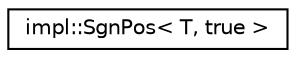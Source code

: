 digraph "Graphical Class Hierarchy"
{
  edge [fontname="Helvetica",fontsize="10",labelfontname="Helvetica",labelfontsize="10"];
  node [fontname="Helvetica",fontsize="10",shape=record];
  rankdir="LR";
  Node0 [label="impl::SgnPos\< T, true \>",height=0.2,width=0.4,color="black", fillcolor="white", style="filled",URL="$structimpl_1_1SgnPos_3_01T_00_01true_01_4.html"];
}
